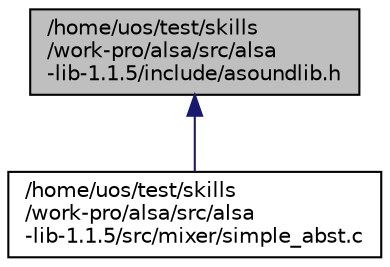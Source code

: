 digraph "/home/uos/test/skills/work-pro/alsa/src/alsa-lib-1.1.5/include/asoundlib.h"
{
  edge [fontname="Helvetica",fontsize="10",labelfontname="Helvetica",labelfontsize="10"];
  node [fontname="Helvetica",fontsize="10",shape=record];
  Node1 [label="/home/uos/test/skills\l/work-pro/alsa/src/alsa\l-lib-1.1.5/include/asoundlib.h",height=0.2,width=0.4,color="black", fillcolor="grey75", style="filled", fontcolor="black"];
  Node1 -> Node2 [dir="back",color="midnightblue",fontsize="10",style="solid",fontname="Helvetica"];
  Node2 [label="/home/uos/test/skills\l/work-pro/alsa/src/alsa\l-lib-1.1.5/src/mixer/simple_abst.c",height=0.2,width=0.4,color="black", fillcolor="white", style="filled",URL="$simple__abst_8c.html",tooltip="Mixer Simple Element Class Interface - Module Abstraction. "];
}
